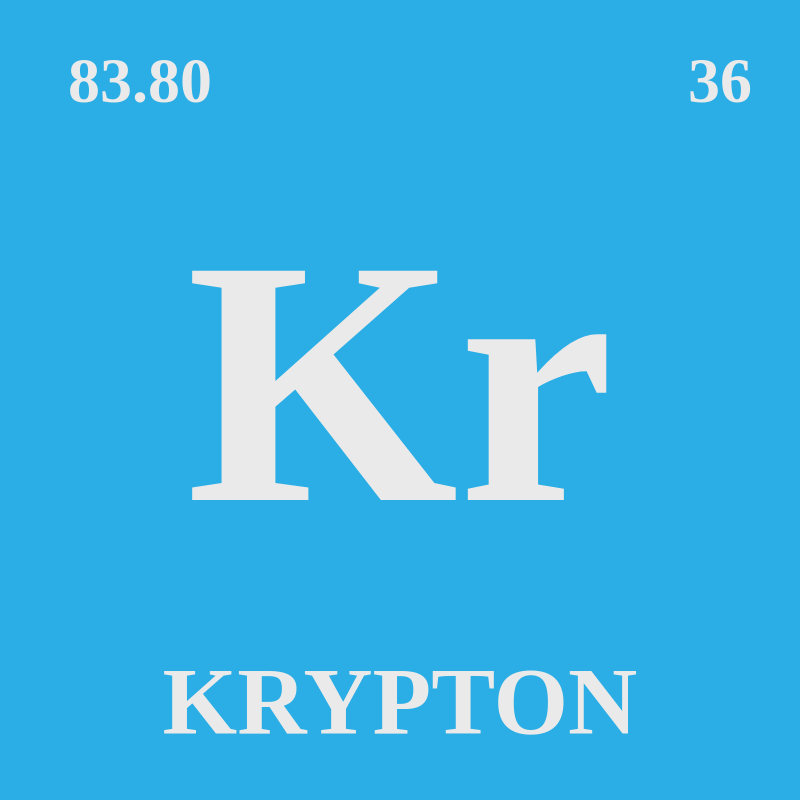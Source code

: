 <mxfile version="26.1.1">
  <diagram name="Страница — 1" id="b5Jlmuk-dwnWHyzzB2wm">
    <mxGraphModel dx="1434" dy="772" grid="1" gridSize="10" guides="1" tooltips="1" connect="1" arrows="1" fold="1" page="1" pageScale="1" pageWidth="827" pageHeight="1169" math="0" shadow="0">
      <root>
        <mxCell id="0" />
        <mxCell id="1" parent="0" />
        <mxCell id="fOcITTV3FwWvrKLBx8z6-3" value="" style="rounded=0;whiteSpace=wrap;html=1;fillColor=light-dark(#2baee5, #ededed);fontColor=default;strokeColor=none;" vertex="1" parent="1">
          <mxGeometry x="200" y="120" width="400" height="400" as="geometry" />
        </mxCell>
        <mxCell id="fOcITTV3FwWvrKLBx8z6-4" value="Kr" style="text;html=1;align=center;verticalAlign=middle;whiteSpace=wrap;rounded=0;fontSize=175;fontFamily=Tahoma;fontStyle=1;fontColor=light-dark(#eaeaea, #ededed);" vertex="1" parent="1">
          <mxGeometry x="290" y="230" width="220" height="160" as="geometry" />
        </mxCell>
        <mxCell id="fOcITTV3FwWvrKLBx8z6-5" value="&lt;font face=&quot;Tahoma&quot; style=&quot;font-size: 48px;&quot;&gt;KRYPTON&lt;/font&gt;" style="text;html=1;align=center;verticalAlign=middle;whiteSpace=wrap;rounded=0;fontFamily=Lucida Console;fontColor=light-dark(#eaeaea, #ededed);fontStyle=1" vertex="1" parent="1">
          <mxGeometry x="225" y="440" width="350" height="60" as="geometry" />
        </mxCell>
        <mxCell id="fOcITTV3FwWvrKLBx8z6-6" value="&lt;font face=&quot;Tahoma&quot; style=&quot;font-size: 32px;&quot;&gt;83.80&lt;/font&gt;" style="text;html=1;align=center;verticalAlign=middle;whiteSpace=wrap;rounded=0;fontFamily=Lucida Console;fontColor=light-dark(#eaeaea, #ededed);fontStyle=1" vertex="1" parent="1">
          <mxGeometry x="220" y="130" width="100" height="60" as="geometry" />
        </mxCell>
        <mxCell id="fOcITTV3FwWvrKLBx8z6-7" value="&lt;font face=&quot;Tahoma&quot; style=&quot;font-size: 32px;&quot;&gt;36&lt;/font&gt;" style="text;html=1;align=center;verticalAlign=middle;whiteSpace=wrap;rounded=0;fontFamily=Lucida Console;fontColor=light-dark(#eaeaea, #ededed);fontStyle=1" vertex="1" parent="1">
          <mxGeometry x="530" y="130" width="60" height="60" as="geometry" />
        </mxCell>
      </root>
    </mxGraphModel>
  </diagram>
</mxfile>
